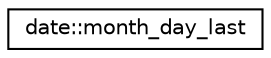 digraph "Graphical Class Hierarchy"
{
 // LATEX_PDF_SIZE
  edge [fontname="Helvetica",fontsize="10",labelfontname="Helvetica",labelfontsize="10"];
  node [fontname="Helvetica",fontsize="10",shape=record];
  rankdir="LR";
  Node0 [label="date::month_day_last",height=0.2,width=0.4,color="black", fillcolor="white", style="filled",URL="$classdate_1_1month__day__last.html",tooltip=" "];
}
